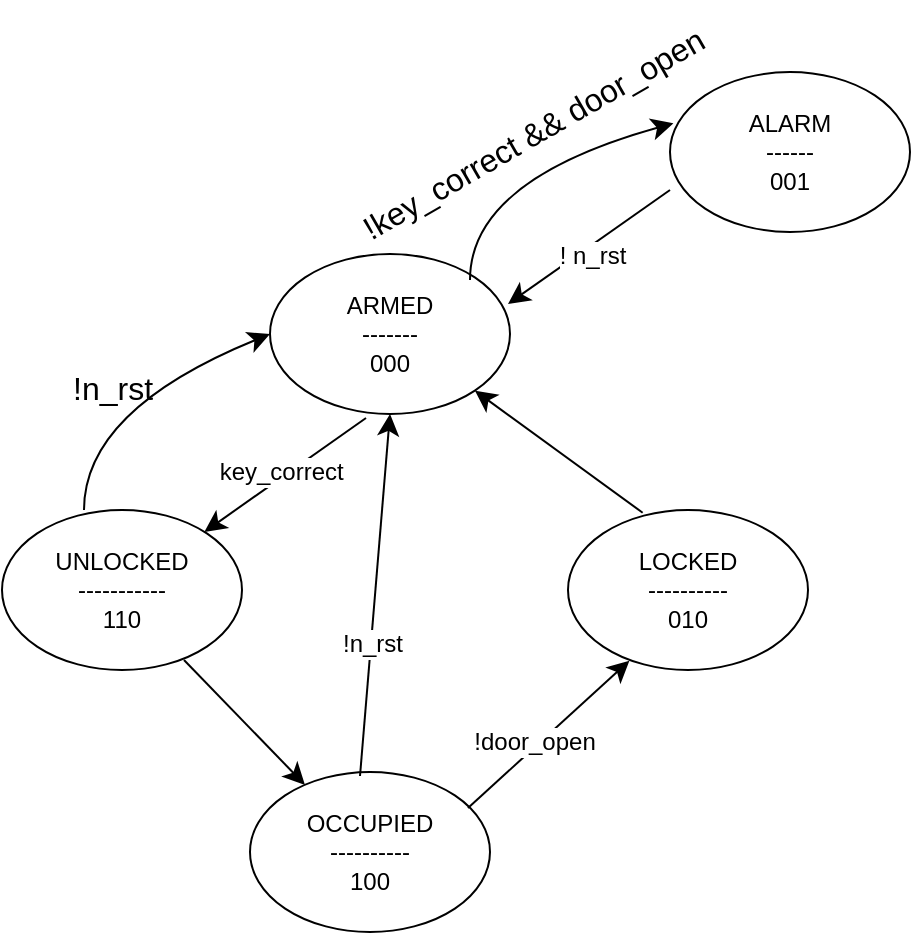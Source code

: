 <mxfile version="24.7.16">
  <diagram name="Page-1" id="ufPcFtBtT_tMSGd3bAlw">
    <mxGraphModel dx="1607" dy="1652" grid="1" gridSize="10" guides="1" tooltips="1" connect="1" arrows="1" fold="1" page="1" pageScale="1" pageWidth="827" pageHeight="1169" math="0" shadow="0">
      <root>
        <mxCell id="0" />
        <mxCell id="1" parent="0" />
        <mxCell id="kRps_IP-fa0bhhn8yu1A-1" value="ARMED&lt;br&gt;-------&lt;div&gt;000&lt;/div&gt;" style="ellipse;whiteSpace=wrap;html=1;" vertex="1" parent="1">
          <mxGeometry x="21" y="63" width="120" height="80" as="geometry" />
        </mxCell>
        <mxCell id="kRps_IP-fa0bhhn8yu1A-2" value="UNLOCKED&lt;div&gt;-----------&lt;/div&gt;&lt;div&gt;110&lt;/div&gt;" style="ellipse;whiteSpace=wrap;html=1;" vertex="1" parent="1">
          <mxGeometry x="-113" y="191" width="120" height="80" as="geometry" />
        </mxCell>
        <mxCell id="kRps_IP-fa0bhhn8yu1A-3" value="OCCUPIED&lt;div&gt;----------&lt;/div&gt;&lt;div&gt;100&lt;/div&gt;" style="ellipse;whiteSpace=wrap;html=1;" vertex="1" parent="1">
          <mxGeometry x="11" y="322" width="120" height="80" as="geometry" />
        </mxCell>
        <mxCell id="kRps_IP-fa0bhhn8yu1A-4" value="LOCKED&lt;div&gt;----------&lt;/div&gt;&lt;div&gt;010&lt;/div&gt;" style="ellipse;whiteSpace=wrap;html=1;" vertex="1" parent="1">
          <mxGeometry x="170" y="191" width="120" height="80" as="geometry" />
        </mxCell>
        <mxCell id="kRps_IP-fa0bhhn8yu1A-5" value="ALARM&lt;div&gt;------&lt;/div&gt;&lt;div&gt;001&lt;/div&gt;" style="ellipse;whiteSpace=wrap;html=1;" vertex="1" parent="1">
          <mxGeometry x="221" y="-28" width="120" height="80" as="geometry" />
        </mxCell>
        <mxCell id="kRps_IP-fa0bhhn8yu1A-6" value="" style="curved=1;endArrow=classic;html=1;rounded=0;fontSize=12;startSize=8;endSize=8;entryX=0;entryY=0.5;entryDx=0;entryDy=0;" edge="1" parent="1" target="kRps_IP-fa0bhhn8yu1A-1">
          <mxGeometry width="50" height="50" relative="1" as="geometry">
            <mxPoint x="-72" y="191" as="sourcePoint" />
            <mxPoint x="-22" y="141" as="targetPoint" />
            <Array as="points">
              <mxPoint x="-72" y="141" />
            </Array>
          </mxGeometry>
        </mxCell>
        <mxCell id="kRps_IP-fa0bhhn8yu1A-7" value="" style="curved=1;endArrow=classic;html=1;rounded=0;fontSize=12;startSize=8;endSize=8;entryX=0.014;entryY=0.321;entryDx=0;entryDy=0;entryPerimeter=0;" edge="1" parent="1" target="kRps_IP-fa0bhhn8yu1A-5">
          <mxGeometry width="50" height="50" relative="1" as="geometry">
            <mxPoint x="121" y="76" as="sourcePoint" />
            <mxPoint x="214" y="-12" as="targetPoint" />
            <Array as="points">
              <mxPoint x="121" y="26" />
            </Array>
          </mxGeometry>
        </mxCell>
        <mxCell id="kRps_IP-fa0bhhn8yu1A-10" value="" style="endArrow=classic;html=1;rounded=0;fontSize=12;startSize=8;endSize=8;curved=1;" edge="1" parent="1" target="kRps_IP-fa0bhhn8yu1A-2">
          <mxGeometry width="50" height="50" relative="1" as="geometry">
            <mxPoint x="69" y="145" as="sourcePoint" />
            <mxPoint x="-29" y="290" as="targetPoint" />
          </mxGeometry>
        </mxCell>
        <mxCell id="kRps_IP-fa0bhhn8yu1A-21" value="key_correct&amp;nbsp;" style="edgeLabel;html=1;align=center;verticalAlign=middle;resizable=0;points=[];fontSize=12;" vertex="1" connectable="0" parent="kRps_IP-fa0bhhn8yu1A-10">
          <mxGeometry x="-0.009" y="-2" relative="1" as="geometry">
            <mxPoint as="offset" />
          </mxGeometry>
        </mxCell>
        <mxCell id="kRps_IP-fa0bhhn8yu1A-11" value="" style="endArrow=classic;html=1;rounded=0;fontSize=12;startSize=8;endSize=8;curved=1;entryX=0.256;entryY=0.942;entryDx=0;entryDy=0;entryPerimeter=0;" edge="1" parent="1" target="kRps_IP-fa0bhhn8yu1A-4">
          <mxGeometry width="50" height="50" relative="1" as="geometry">
            <mxPoint x="120" y="340" as="sourcePoint" />
            <mxPoint x="170" y="290" as="targetPoint" />
          </mxGeometry>
        </mxCell>
        <mxCell id="kRps_IP-fa0bhhn8yu1A-22" value="!door_open" style="edgeLabel;html=1;align=center;verticalAlign=middle;resizable=0;points=[];fontSize=12;" vertex="1" connectable="0" parent="kRps_IP-fa0bhhn8yu1A-11">
          <mxGeometry x="-0.153" y="2" relative="1" as="geometry">
            <mxPoint as="offset" />
          </mxGeometry>
        </mxCell>
        <mxCell id="kRps_IP-fa0bhhn8yu1A-12" value="" style="endArrow=classic;html=1;rounded=0;fontSize=12;startSize=8;endSize=8;curved=1;entryX=1;entryY=1;entryDx=0;entryDy=0;exitX=0.311;exitY=0.017;exitDx=0;exitDy=0;exitPerimeter=0;" edge="1" parent="1" source="kRps_IP-fa0bhhn8yu1A-4" target="kRps_IP-fa0bhhn8yu1A-1">
          <mxGeometry width="50" height="50" relative="1" as="geometry">
            <mxPoint x="175" y="225" as="sourcePoint" />
            <mxPoint x="225" y="175" as="targetPoint" />
          </mxGeometry>
        </mxCell>
        <mxCell id="kRps_IP-fa0bhhn8yu1A-13" value="" style="endArrow=classic;html=1;rounded=0;fontSize=12;startSize=8;endSize=8;curved=1;" edge="1" parent="1">
          <mxGeometry width="50" height="50" relative="1" as="geometry">
            <mxPoint x="221" y="31" as="sourcePoint" />
            <mxPoint x="140" y="88" as="targetPoint" />
          </mxGeometry>
        </mxCell>
        <mxCell id="kRps_IP-fa0bhhn8yu1A-15" value="! n_rst" style="edgeLabel;html=1;align=center;verticalAlign=middle;resizable=0;points=[];fontSize=12;" vertex="1" connectable="0" parent="kRps_IP-fa0bhhn8yu1A-13">
          <mxGeometry x="0.033" y="4" relative="1" as="geometry">
            <mxPoint as="offset" />
          </mxGeometry>
        </mxCell>
        <mxCell id="kRps_IP-fa0bhhn8yu1A-14" value="" style="endArrow=classic;html=1;rounded=0;fontSize=12;startSize=8;endSize=8;curved=1;" edge="1" parent="1" target="kRps_IP-fa0bhhn8yu1A-3">
          <mxGeometry width="50" height="50" relative="1" as="geometry">
            <mxPoint x="-22" y="266" as="sourcePoint" />
            <mxPoint x="28" y="216" as="targetPoint" />
          </mxGeometry>
        </mxCell>
        <mxCell id="kRps_IP-fa0bhhn8yu1A-16" value="!key_correct &amp;amp;&amp;amp; door_open" style="text;html=1;align=center;verticalAlign=middle;resizable=0;points=[];autosize=1;strokeColor=none;fillColor=none;fontSize=16;rotation=-30;" vertex="1" parent="1">
          <mxGeometry x="46" y="-13" width="212" height="31" as="geometry" />
        </mxCell>
        <mxCell id="kRps_IP-fa0bhhn8yu1A-20" value="!n_rst" style="text;html=1;align=center;verticalAlign=middle;resizable=0;points=[];autosize=1;strokeColor=none;fillColor=none;fontSize=16;" vertex="1" parent="1">
          <mxGeometry x="-87.5" y="114.5" width="58" height="31" as="geometry" />
        </mxCell>
        <mxCell id="kRps_IP-fa0bhhn8yu1A-23" value="" style="endArrow=classic;html=1;rounded=0;fontSize=12;startSize=8;endSize=8;curved=1;entryX=0.5;entryY=1;entryDx=0;entryDy=0;" edge="1" parent="1" target="kRps_IP-fa0bhhn8yu1A-1">
          <mxGeometry width="50" height="50" relative="1" as="geometry">
            <mxPoint x="66" y="324" as="sourcePoint" />
            <mxPoint x="116" y="274" as="targetPoint" />
          </mxGeometry>
        </mxCell>
        <mxCell id="kRps_IP-fa0bhhn8yu1A-24" value="!n_rst" style="edgeLabel;html=1;align=center;verticalAlign=middle;resizable=0;points=[];fontSize=12;" vertex="1" connectable="0" parent="kRps_IP-fa0bhhn8yu1A-23">
          <mxGeometry x="-0.273" relative="1" as="geometry">
            <mxPoint as="offset" />
          </mxGeometry>
        </mxCell>
      </root>
    </mxGraphModel>
  </diagram>
</mxfile>

